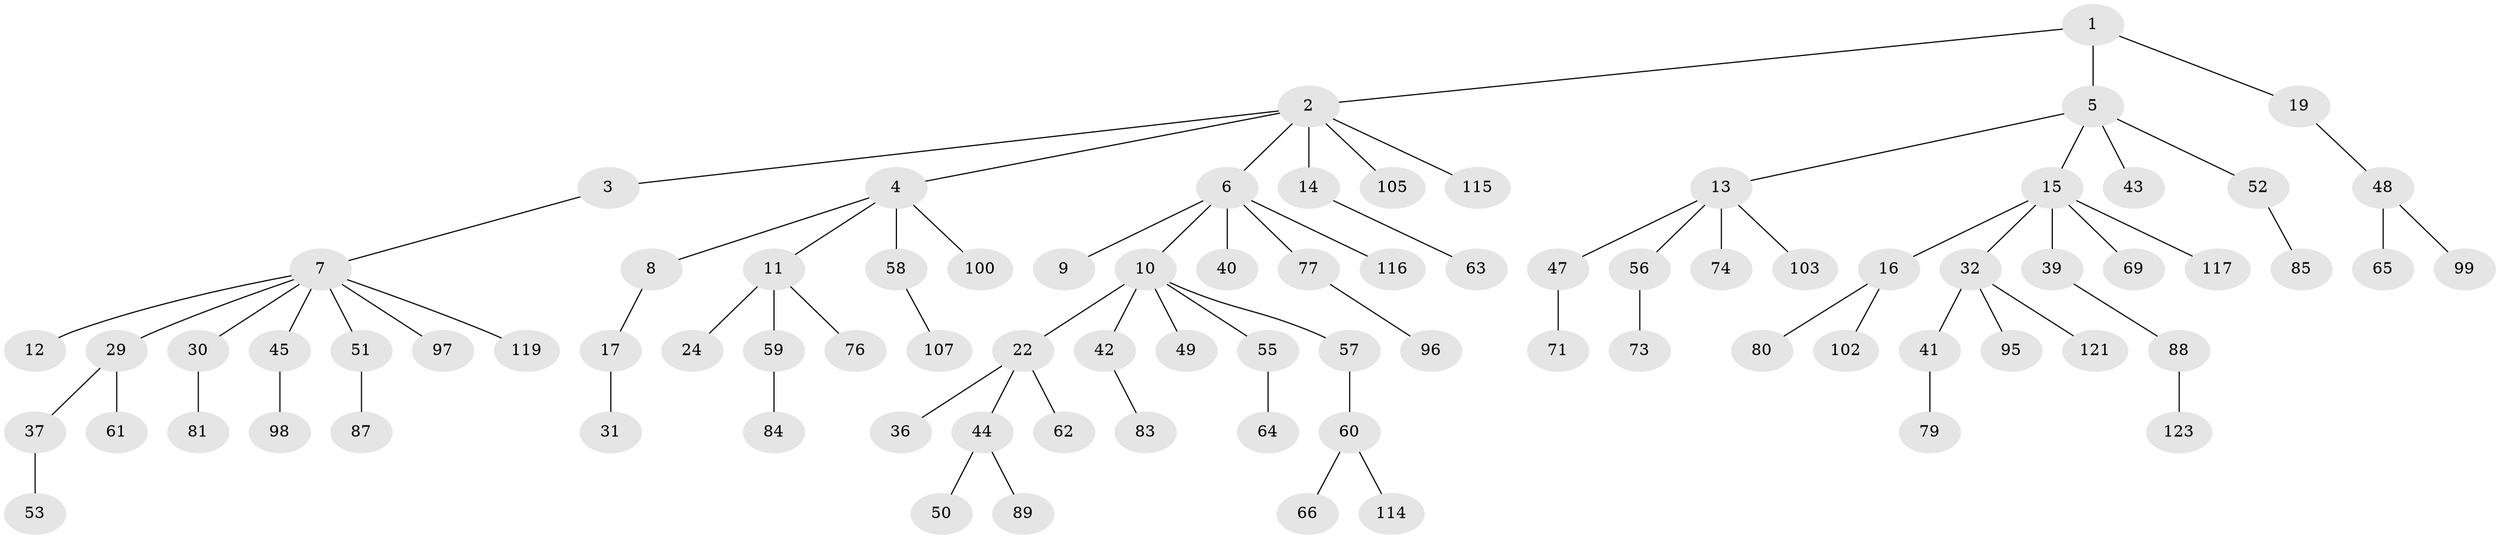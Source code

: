 // Generated by graph-tools (version 1.1) at 2025/52/02/27/25 19:52:11]
// undirected, 84 vertices, 83 edges
graph export_dot {
graph [start="1"]
  node [color=gray90,style=filled];
  1 [super="+21"];
  2 [super="+35"];
  3;
  4;
  5 [super="+23"];
  6 [super="+20"];
  7 [super="+28"];
  8 [super="+72"];
  9;
  10 [super="+25"];
  11 [super="+18"];
  12;
  13 [super="+26"];
  14 [super="+46"];
  15 [super="+67"];
  16 [super="+34"];
  17 [super="+27"];
  19 [super="+33"];
  22 [super="+90"];
  24;
  29;
  30 [super="+82"];
  31 [super="+70"];
  32 [super="+38"];
  36;
  37 [super="+93"];
  39;
  40;
  41 [super="+108"];
  42 [super="+110"];
  43;
  44 [super="+54"];
  45 [super="+92"];
  47;
  48 [super="+106"];
  49;
  50 [super="+94"];
  51;
  52;
  53;
  55 [super="+101"];
  56 [super="+113"];
  57 [super="+75"];
  58 [super="+78"];
  59 [super="+120"];
  60;
  61 [super="+86"];
  62;
  63;
  64 [super="+112"];
  65;
  66 [super="+68"];
  69 [super="+118"];
  71 [super="+109"];
  73;
  74;
  76;
  77;
  79 [super="+122"];
  80;
  81;
  83;
  84;
  85;
  87 [super="+91"];
  88 [super="+111"];
  89;
  95;
  96;
  97;
  98;
  99;
  100;
  102;
  103 [super="+104"];
  105;
  107;
  114;
  115;
  116;
  117;
  119;
  121;
  123;
  1 -- 2;
  1 -- 5;
  1 -- 19;
  2 -- 3;
  2 -- 4;
  2 -- 6;
  2 -- 14;
  2 -- 105;
  2 -- 115;
  3 -- 7;
  4 -- 8;
  4 -- 11;
  4 -- 58;
  4 -- 100;
  5 -- 13;
  5 -- 15;
  5 -- 43;
  5 -- 52;
  6 -- 9;
  6 -- 10;
  6 -- 77;
  6 -- 116;
  6 -- 40;
  7 -- 12;
  7 -- 30;
  7 -- 97;
  7 -- 119;
  7 -- 29;
  7 -- 51;
  7 -- 45;
  8 -- 17;
  10 -- 22;
  10 -- 42;
  10 -- 57;
  10 -- 49;
  10 -- 55;
  11 -- 24;
  11 -- 59;
  11 -- 76;
  13 -- 47;
  13 -- 56;
  13 -- 74;
  13 -- 103;
  14 -- 63;
  15 -- 16;
  15 -- 32;
  15 -- 39;
  15 -- 69;
  15 -- 117;
  16 -- 102;
  16 -- 80;
  17 -- 31;
  19 -- 48;
  22 -- 36;
  22 -- 44;
  22 -- 62;
  29 -- 37;
  29 -- 61;
  30 -- 81;
  32 -- 95;
  32 -- 121;
  32 -- 41;
  37 -- 53;
  39 -- 88;
  41 -- 79;
  42 -- 83;
  44 -- 50;
  44 -- 89;
  45 -- 98;
  47 -- 71;
  48 -- 65;
  48 -- 99;
  51 -- 87;
  52 -- 85;
  55 -- 64;
  56 -- 73;
  57 -- 60;
  58 -- 107;
  59 -- 84;
  60 -- 66;
  60 -- 114;
  77 -- 96;
  88 -- 123;
}
